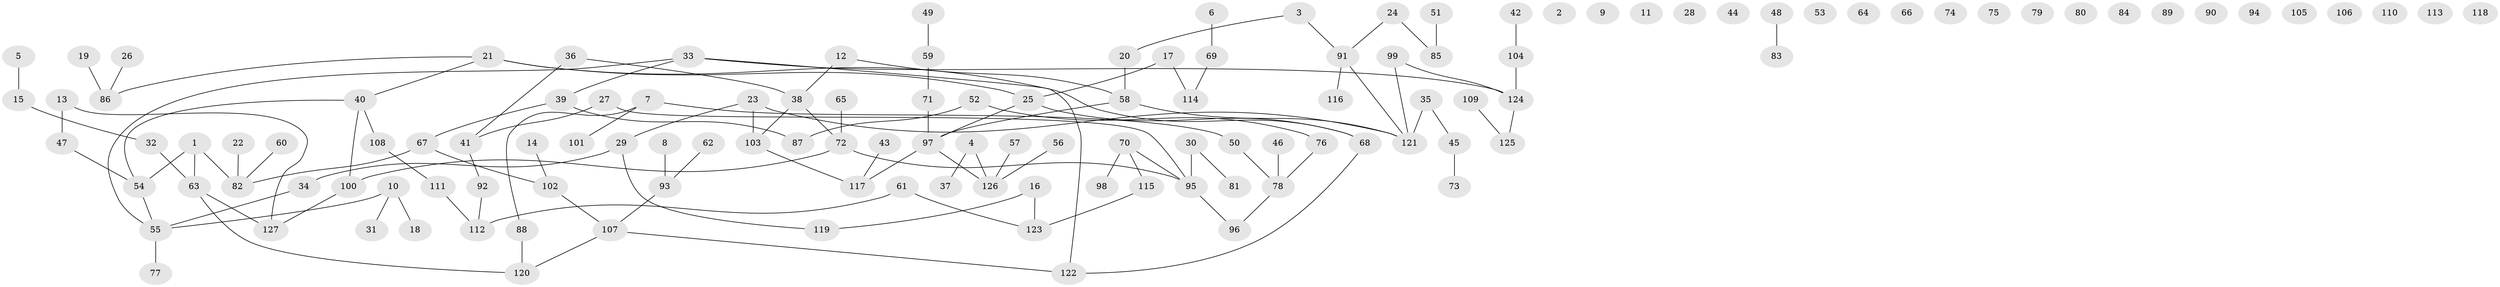 // Generated by graph-tools (version 1.1) at 2025/49/03/09/25 03:49:07]
// undirected, 127 vertices, 123 edges
graph export_dot {
graph [start="1"]
  node [color=gray90,style=filled];
  1;
  2;
  3;
  4;
  5;
  6;
  7;
  8;
  9;
  10;
  11;
  12;
  13;
  14;
  15;
  16;
  17;
  18;
  19;
  20;
  21;
  22;
  23;
  24;
  25;
  26;
  27;
  28;
  29;
  30;
  31;
  32;
  33;
  34;
  35;
  36;
  37;
  38;
  39;
  40;
  41;
  42;
  43;
  44;
  45;
  46;
  47;
  48;
  49;
  50;
  51;
  52;
  53;
  54;
  55;
  56;
  57;
  58;
  59;
  60;
  61;
  62;
  63;
  64;
  65;
  66;
  67;
  68;
  69;
  70;
  71;
  72;
  73;
  74;
  75;
  76;
  77;
  78;
  79;
  80;
  81;
  82;
  83;
  84;
  85;
  86;
  87;
  88;
  89;
  90;
  91;
  92;
  93;
  94;
  95;
  96;
  97;
  98;
  99;
  100;
  101;
  102;
  103;
  104;
  105;
  106;
  107;
  108;
  109;
  110;
  111;
  112;
  113;
  114;
  115;
  116;
  117;
  118;
  119;
  120;
  121;
  122;
  123;
  124;
  125;
  126;
  127;
  1 -- 54;
  1 -- 63;
  1 -- 82;
  3 -- 20;
  3 -- 91;
  4 -- 37;
  4 -- 126;
  5 -- 15;
  6 -- 69;
  7 -- 50;
  7 -- 88;
  7 -- 101;
  8 -- 93;
  10 -- 18;
  10 -- 31;
  10 -- 55;
  12 -- 38;
  12 -- 58;
  13 -- 47;
  13 -- 127;
  14 -- 102;
  15 -- 32;
  16 -- 119;
  16 -- 123;
  17 -- 25;
  17 -- 114;
  19 -- 86;
  20 -- 58;
  21 -- 25;
  21 -- 40;
  21 -- 68;
  21 -- 86;
  22 -- 82;
  23 -- 29;
  23 -- 103;
  23 -- 121;
  24 -- 85;
  24 -- 91;
  25 -- 68;
  25 -- 97;
  26 -- 86;
  27 -- 41;
  27 -- 95;
  29 -- 34;
  29 -- 119;
  30 -- 81;
  30 -- 95;
  32 -- 63;
  33 -- 39;
  33 -- 55;
  33 -- 122;
  33 -- 124;
  34 -- 55;
  35 -- 45;
  35 -- 121;
  36 -- 38;
  36 -- 41;
  38 -- 72;
  38 -- 103;
  39 -- 67;
  39 -- 87;
  40 -- 54;
  40 -- 100;
  40 -- 108;
  41 -- 92;
  42 -- 104;
  43 -- 117;
  45 -- 73;
  46 -- 78;
  47 -- 54;
  48 -- 83;
  49 -- 59;
  50 -- 78;
  51 -- 85;
  52 -- 76;
  52 -- 87;
  54 -- 55;
  55 -- 77;
  56 -- 126;
  57 -- 126;
  58 -- 97;
  58 -- 121;
  59 -- 71;
  60 -- 82;
  61 -- 112;
  61 -- 123;
  62 -- 93;
  63 -- 120;
  63 -- 127;
  65 -- 72;
  67 -- 82;
  67 -- 102;
  68 -- 122;
  69 -- 114;
  70 -- 95;
  70 -- 98;
  70 -- 115;
  71 -- 97;
  72 -- 95;
  72 -- 100;
  76 -- 78;
  78 -- 96;
  88 -- 120;
  91 -- 116;
  91 -- 121;
  92 -- 112;
  93 -- 107;
  95 -- 96;
  97 -- 117;
  97 -- 126;
  99 -- 121;
  99 -- 124;
  100 -- 127;
  102 -- 107;
  103 -- 117;
  104 -- 124;
  107 -- 120;
  107 -- 122;
  108 -- 111;
  109 -- 125;
  111 -- 112;
  115 -- 123;
  124 -- 125;
}
